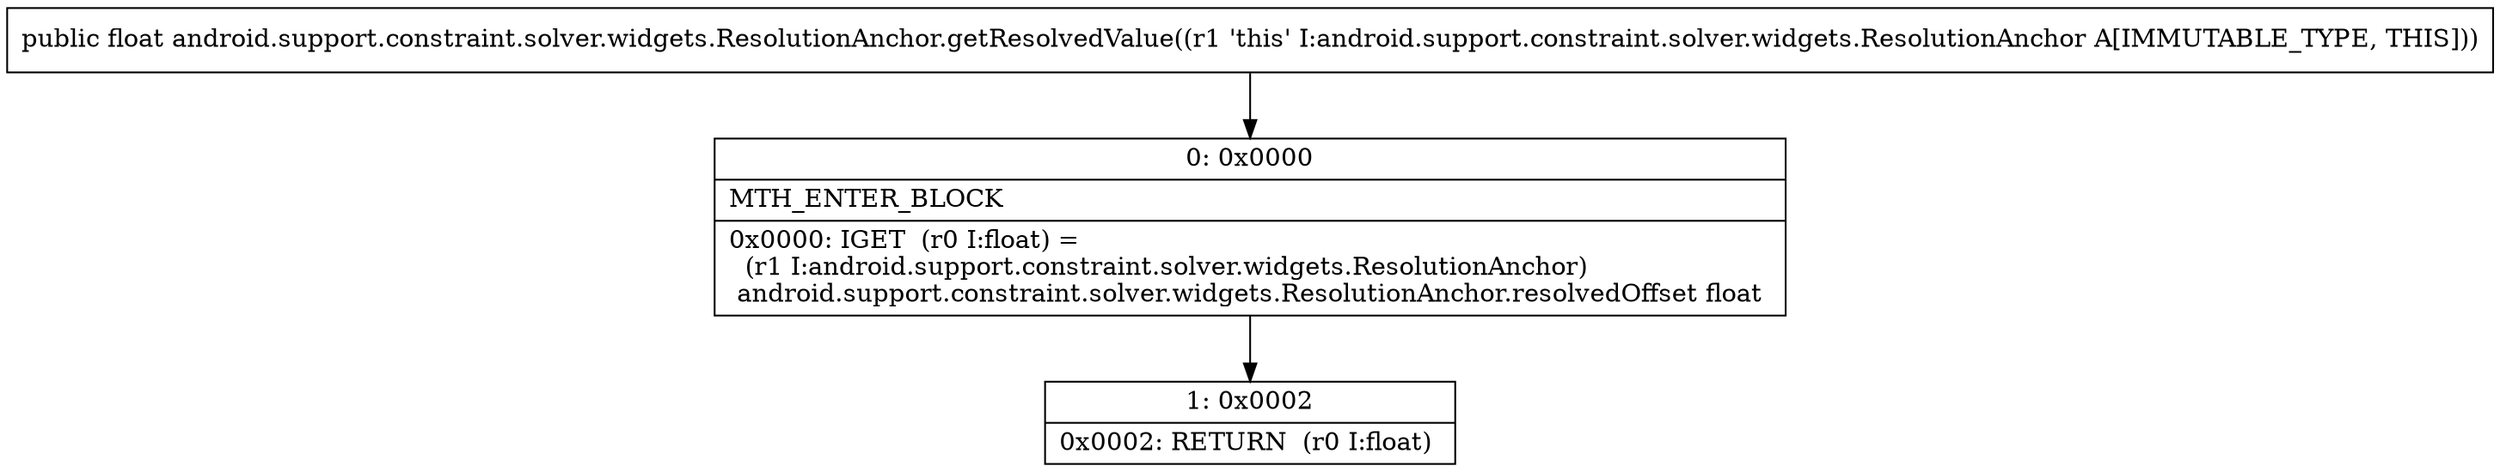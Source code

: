 digraph "CFG forandroid.support.constraint.solver.widgets.ResolutionAnchor.getResolvedValue()F" {
Node_0 [shape=record,label="{0\:\ 0x0000|MTH_ENTER_BLOCK\l|0x0000: IGET  (r0 I:float) = \l  (r1 I:android.support.constraint.solver.widgets.ResolutionAnchor)\l android.support.constraint.solver.widgets.ResolutionAnchor.resolvedOffset float \l}"];
Node_1 [shape=record,label="{1\:\ 0x0002|0x0002: RETURN  (r0 I:float) \l}"];
MethodNode[shape=record,label="{public float android.support.constraint.solver.widgets.ResolutionAnchor.getResolvedValue((r1 'this' I:android.support.constraint.solver.widgets.ResolutionAnchor A[IMMUTABLE_TYPE, THIS])) }"];
MethodNode -> Node_0;
Node_0 -> Node_1;
}

